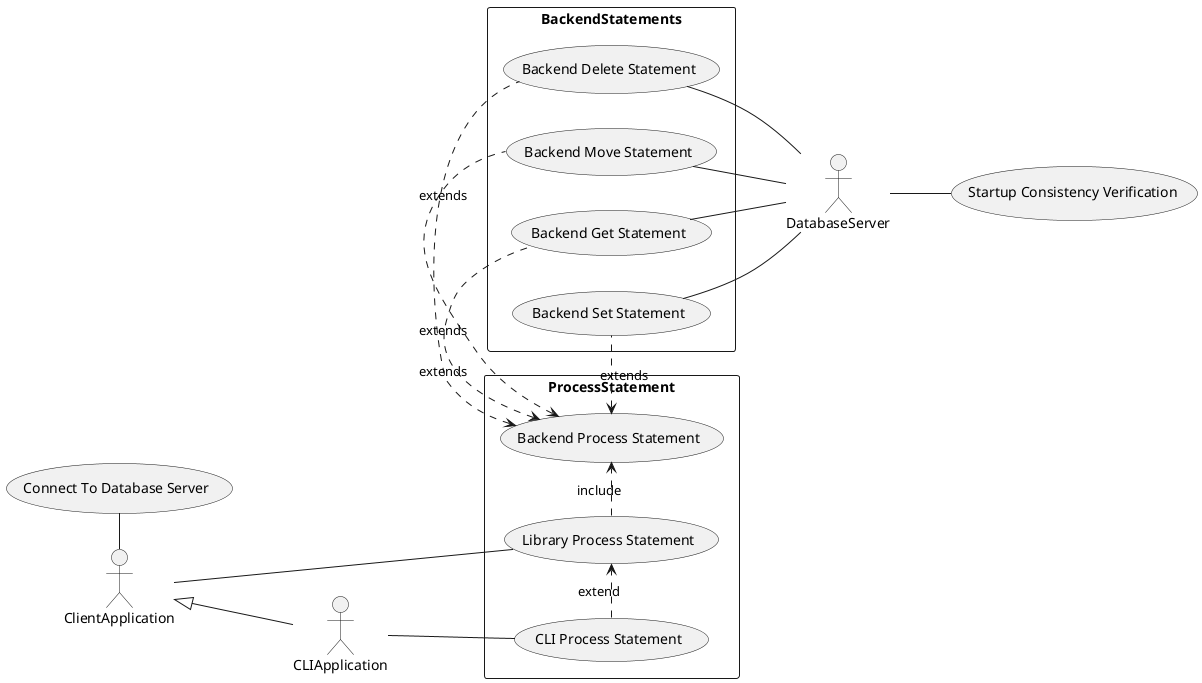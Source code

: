 @startuml
left to right direction
skinparam packageStyle rect

actor DatabaseServer
actor ClientApplication
actor CLIApplication

ClientApplication -left- (Connect To Database Server)

ClientApplication <|-- CLIApplication

rectangle ProcessStatement {
  (Library Process Statement) .> (Backend Process Statement) : include
  (CLI Process Statement) .> (Library Process Statement) : extend
  ClientApplication -- (Library Process Statement)
  CLIApplication -- (CLI Process Statement)
}

rectangle BackendStatements {
  (Backend Process Statement) <. (Backend Delete Statement) : extends
  (Backend Process Statement) <. (Backend Move Statement) : extends
  (Backend Process Statement) <. (Backend Get Statement) : extends
  (Backend Process Statement) <. (Backend Set Statement) : extends  
}

(Backend Delete Statement) -- DatabaseServer
(Backend Move Statement) -- DatabaseServer
(Backend Get Statement) -- DatabaseServer
(Backend Set Statement) -- DatabaseServer

DatabaseServer -- (Startup Consistency Verification)

@enduml